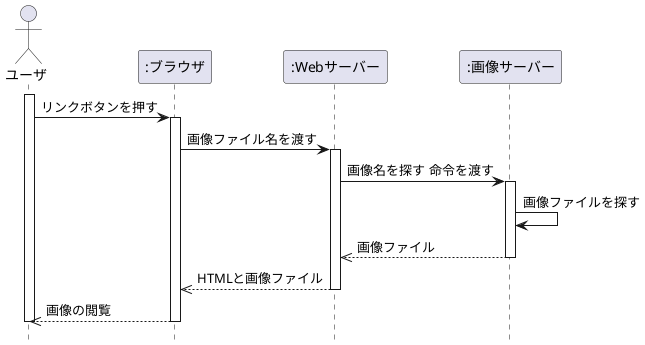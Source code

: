 @startuml
hide footbox
Actor ユーザ as a1
participant ":ブラウザ" as boundary
participant ":Webサーバー" as s1
participant ":画像サーバー" as s2
activate a1
a1 -> boundary :リンクボタンを押す
activate boundary
boundary -> s1 :画像ファイル名を渡す
activate s1
s1 -> s2 :画像名を探す 命令を渡す
activate s2
s2 -> s2 :画像ファイルを探す
s2 -->> s1 :画像ファイル
deactivate s2
s1 -->> boundary :HTMLと画像ファイル
deactivate s1
boundary -->>a1 :画像の閲覧
deactivate boundary
deactivate a1 
@enduml